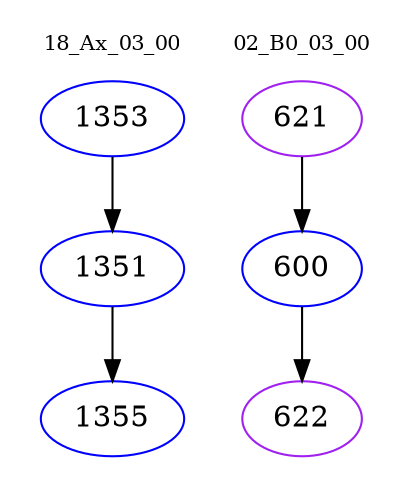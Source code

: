 digraph{
subgraph cluster_0 {
color = white
label = "18_Ax_03_00";
fontsize=10;
T0_1353 [label="1353", color="blue"]
T0_1353 -> T0_1351 [color="black"]
T0_1351 [label="1351", color="blue"]
T0_1351 -> T0_1355 [color="black"]
T0_1355 [label="1355", color="blue"]
}
subgraph cluster_1 {
color = white
label = "02_B0_03_00";
fontsize=10;
T1_621 [label="621", color="purple"]
T1_621 -> T1_600 [color="black"]
T1_600 [label="600", color="blue"]
T1_600 -> T1_622 [color="black"]
T1_622 [label="622", color="purple"]
}
}
